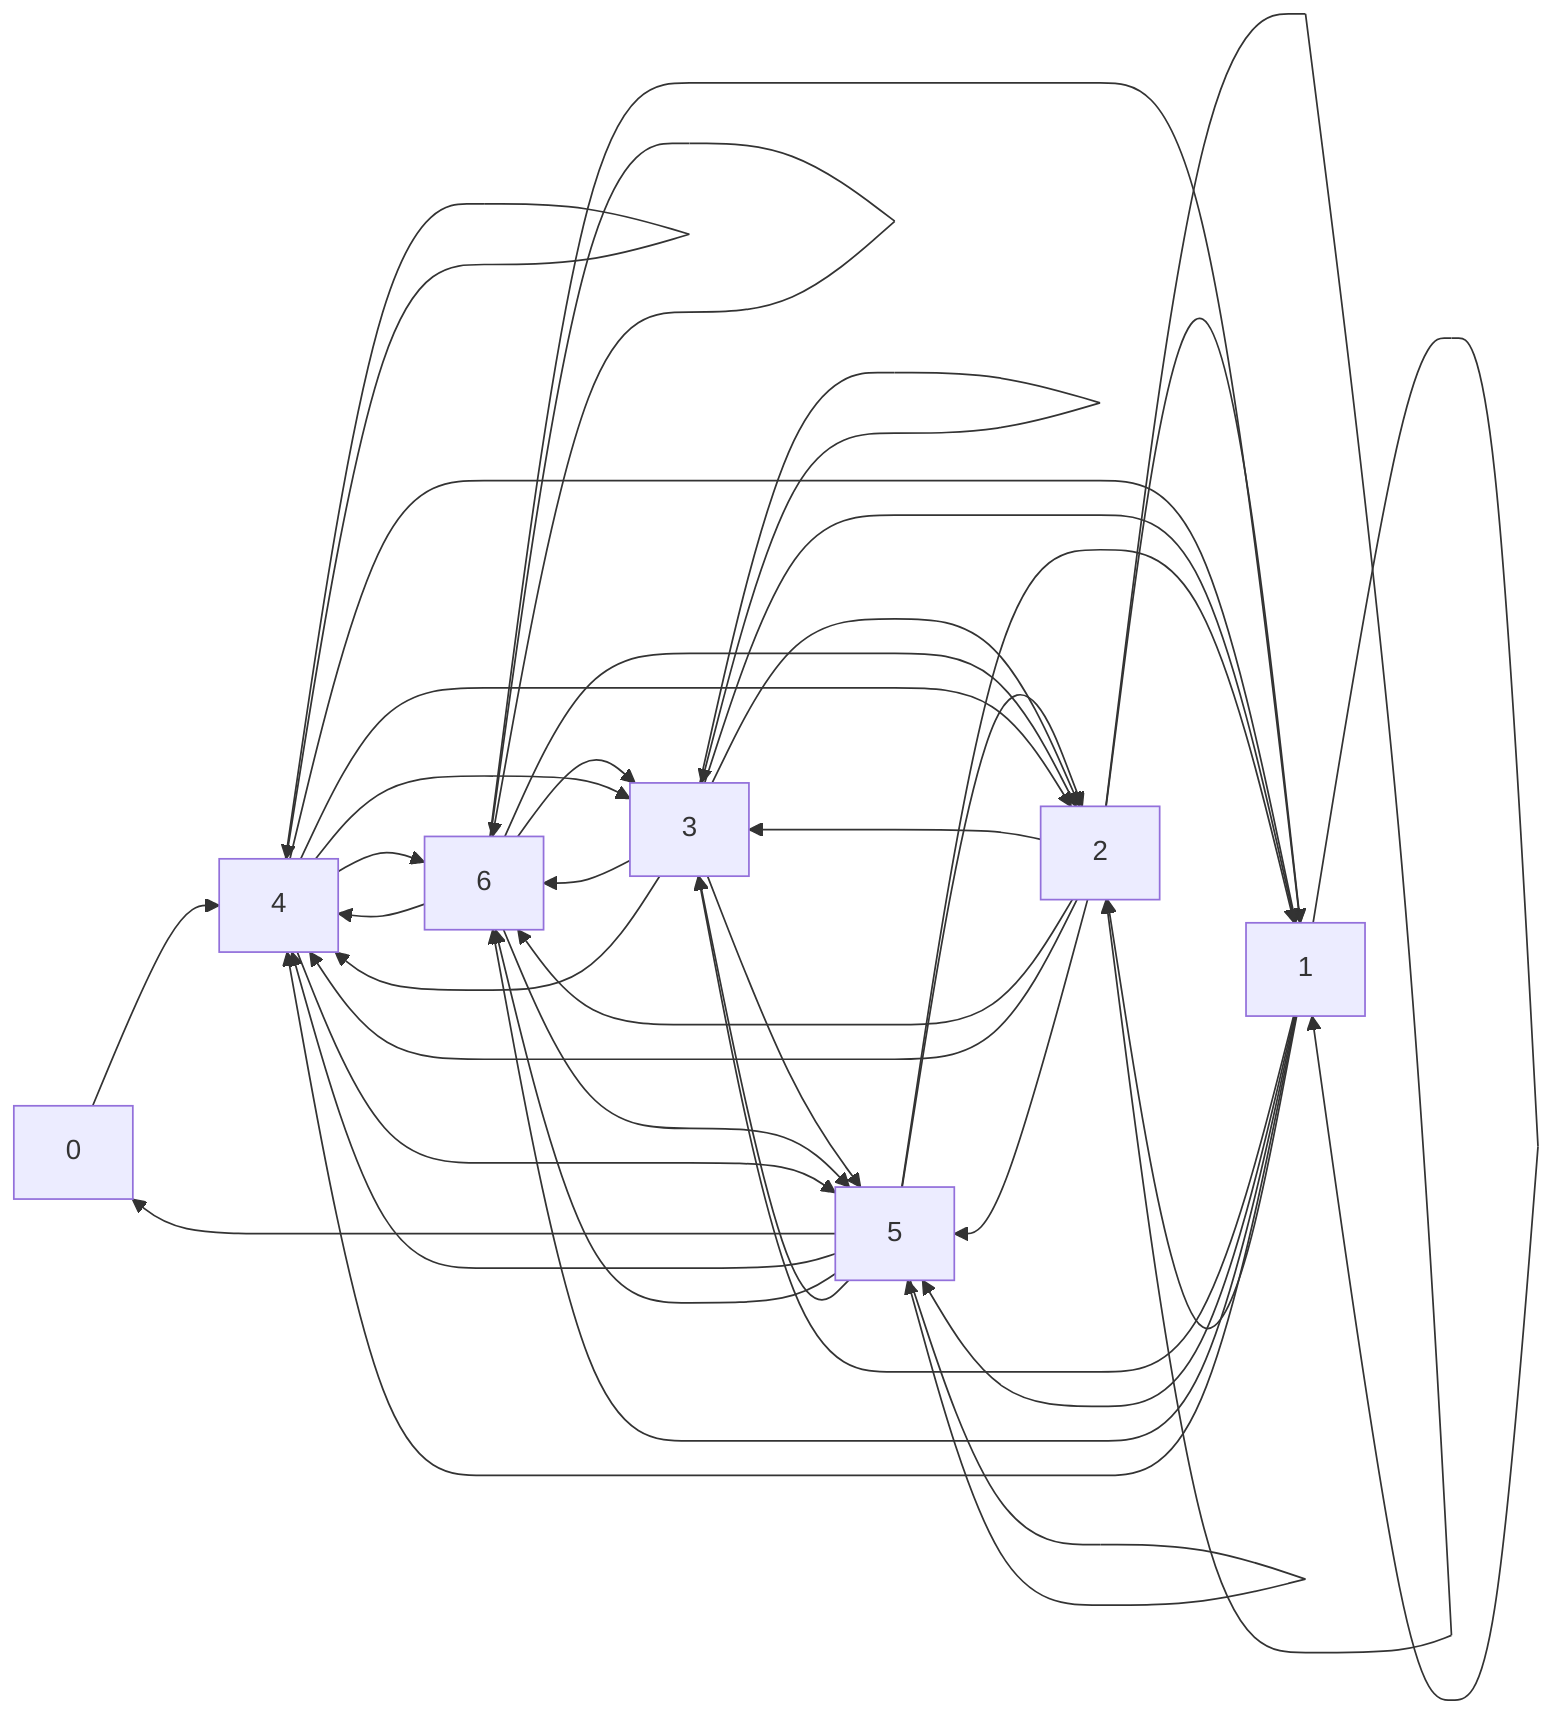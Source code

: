 graph LR;
  2-->3;
  3-->5;
  5-->0;
  0-->4;
  4-->6;
  6-->3;
  5-->2;
  2-->1;
  1-->3;
  3-->2;
  2-->6;
  6-->1;
  1-->5;
  5-->4;
  4-->3;
  4-->1;
  6-->5;
  5-->6;
  2-->4;
  1-->1;
  6-->2;
  3-->1;
  1-->6;
  3-->6;
  6-->6;
  2-->2;
  1-->4;
  4-->5;
  1-->2;
  5-->3;
  3-->4;
  5-->1;
  2-->5;
  3-->3;
  6-->4;
  4-->2;
  5-->5;
  4-->4;
